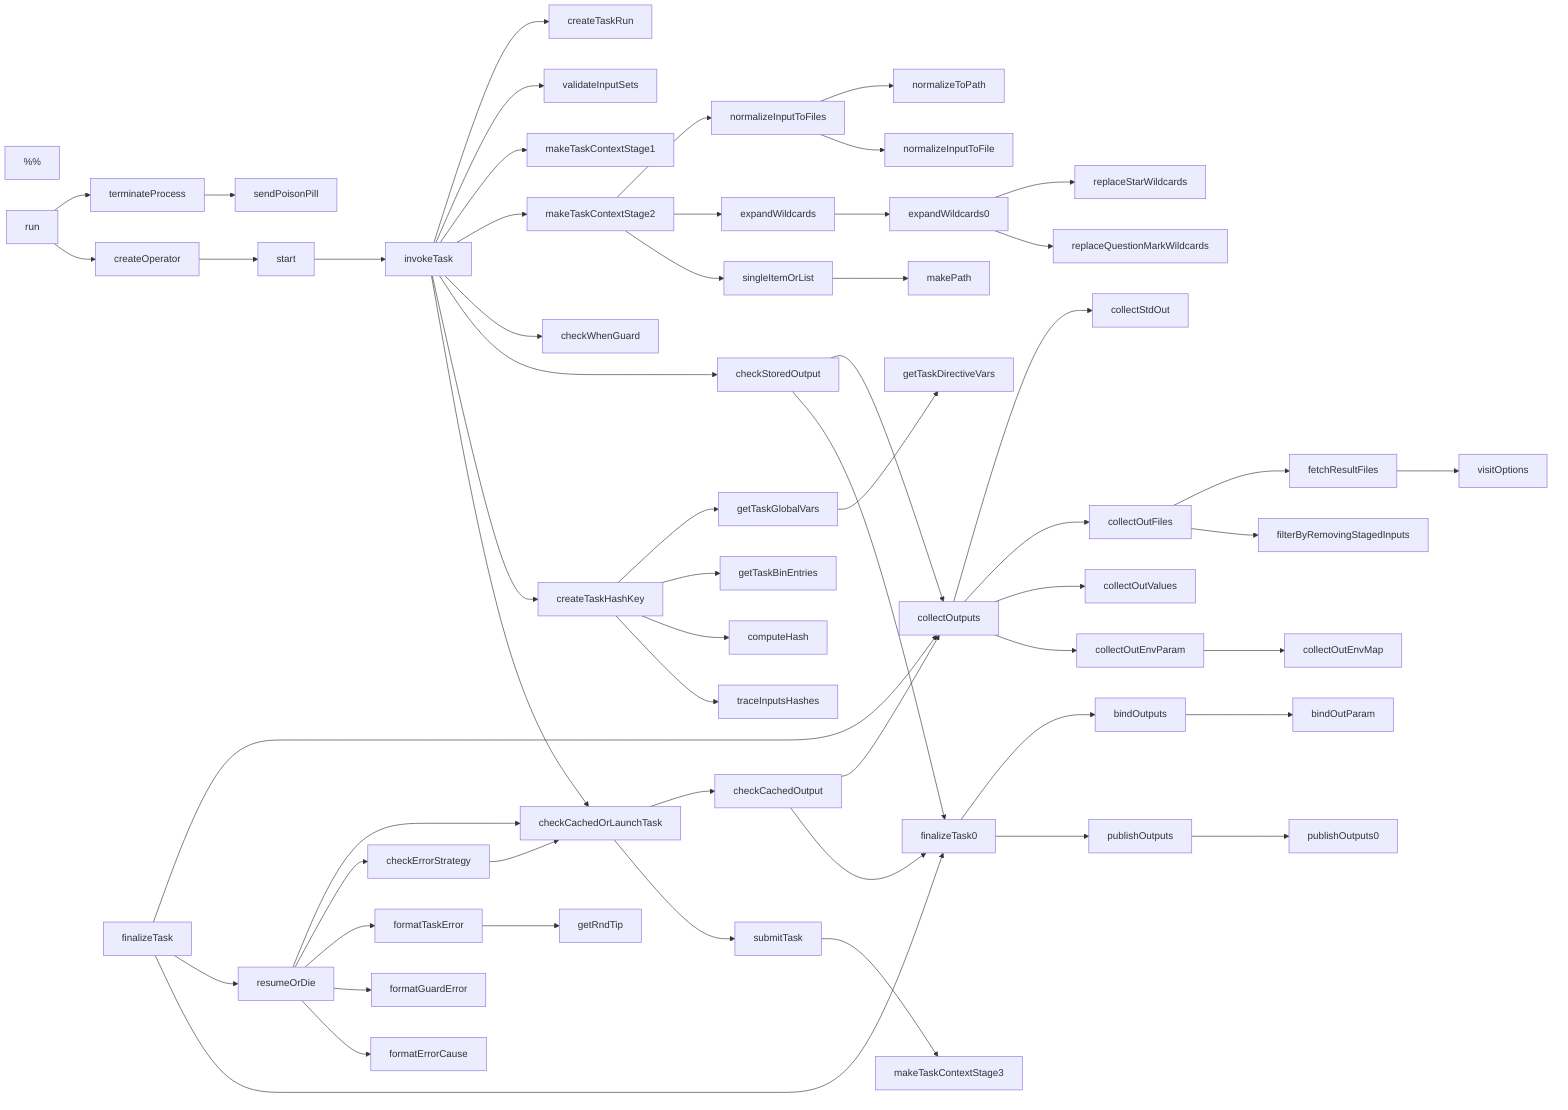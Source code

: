 flowchart LR
    %%
    %% nextflow.processor.TaskProcessor
    %%
    run --> terminateProcess
    run --> createOperator

    terminateProcess --> sendPoisonPill

    createOperator --> start
    start --> invokeTask

    invokeTask --> createTaskRun
    invokeTask --> validateInputSets
    invokeTask --> makeTaskContextStage1
    invokeTask --> makeTaskContextStage2
    invokeTask --> checkWhenGuard
    invokeTask --> checkStoredOutput
    invokeTask --> createTaskHashKey
    invokeTask --> checkCachedOrLaunchTask

    makeTaskContextStage2 --> normalizeInputToFiles
    makeTaskContextStage2 --> expandWildcards
    makeTaskContextStage2 --> singleItemOrList

    normalizeInputToFiles --> normalizeToPath
    normalizeInputToFiles --> normalizeInputToFile

    expandWildcards --> expandWildcards0
    expandWildcards0 --> replaceStarWildcards
    expandWildcards0 --> replaceQuestionMarkWildcards

    singleItemOrList --> makePath

    checkStoredOutput --> collectOutputs
    checkStoredOutput --> finalizeTask0

    createTaskHashKey --> getTaskGlobalVars
    createTaskHashKey --> getTaskBinEntries
    createTaskHashKey --> computeHash
    createTaskHashKey --> traceInputsHashes

    getTaskGlobalVars --> getTaskDirectiveVars

    checkCachedOrLaunchTask --> checkCachedOutput
    checkCachedOrLaunchTask --> submitTask

    checkCachedOutput --> collectOutputs
    checkCachedOutput --> finalizeTask0

    submitTask --> makeTaskContextStage3

    finalizeTask --> collectOutputs
    finalizeTask --> resumeOrDie
    finalizeTask --> finalizeTask0

    collectOutputs --> collectStdOut
    collectOutputs --> collectOutFiles
    collectOutputs --> collectOutValues
    collectOutputs --> collectOutEnvParam

    collectOutFiles --> fetchResultFiles
    collectOutFiles --> filterByRemovingStagedInputs
    fetchResultFiles --> visitOptions
    collectOutEnvParam --> collectOutEnvMap

    resumeOrDie --> checkCachedOrLaunchTask
    resumeOrDie --> checkErrorStrategy
    resumeOrDie --> formatTaskError
    resumeOrDie --> formatGuardError
    resumeOrDie --> formatErrorCause

    checkErrorStrategy --> checkCachedOrLaunchTask

    formatTaskError --> getRndTip

    finalizeTask0 --> bindOutputs
    finalizeTask0 --> publishOutputs

    bindOutputs --> bindOutParam
    publishOutputs --> publishOutputs0